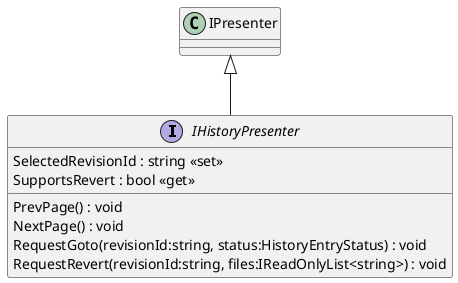 @startuml
interface IHistoryPresenter {
    PrevPage() : void
    NextPage() : void
    SelectedRevisionId : string <<set>>
    RequestGoto(revisionId:string, status:HistoryEntryStatus) : void
    SupportsRevert : bool <<get>>
    RequestRevert(revisionId:string, files:IReadOnlyList<string>) : void
}
IPresenter <|-- IHistoryPresenter
@enduml
